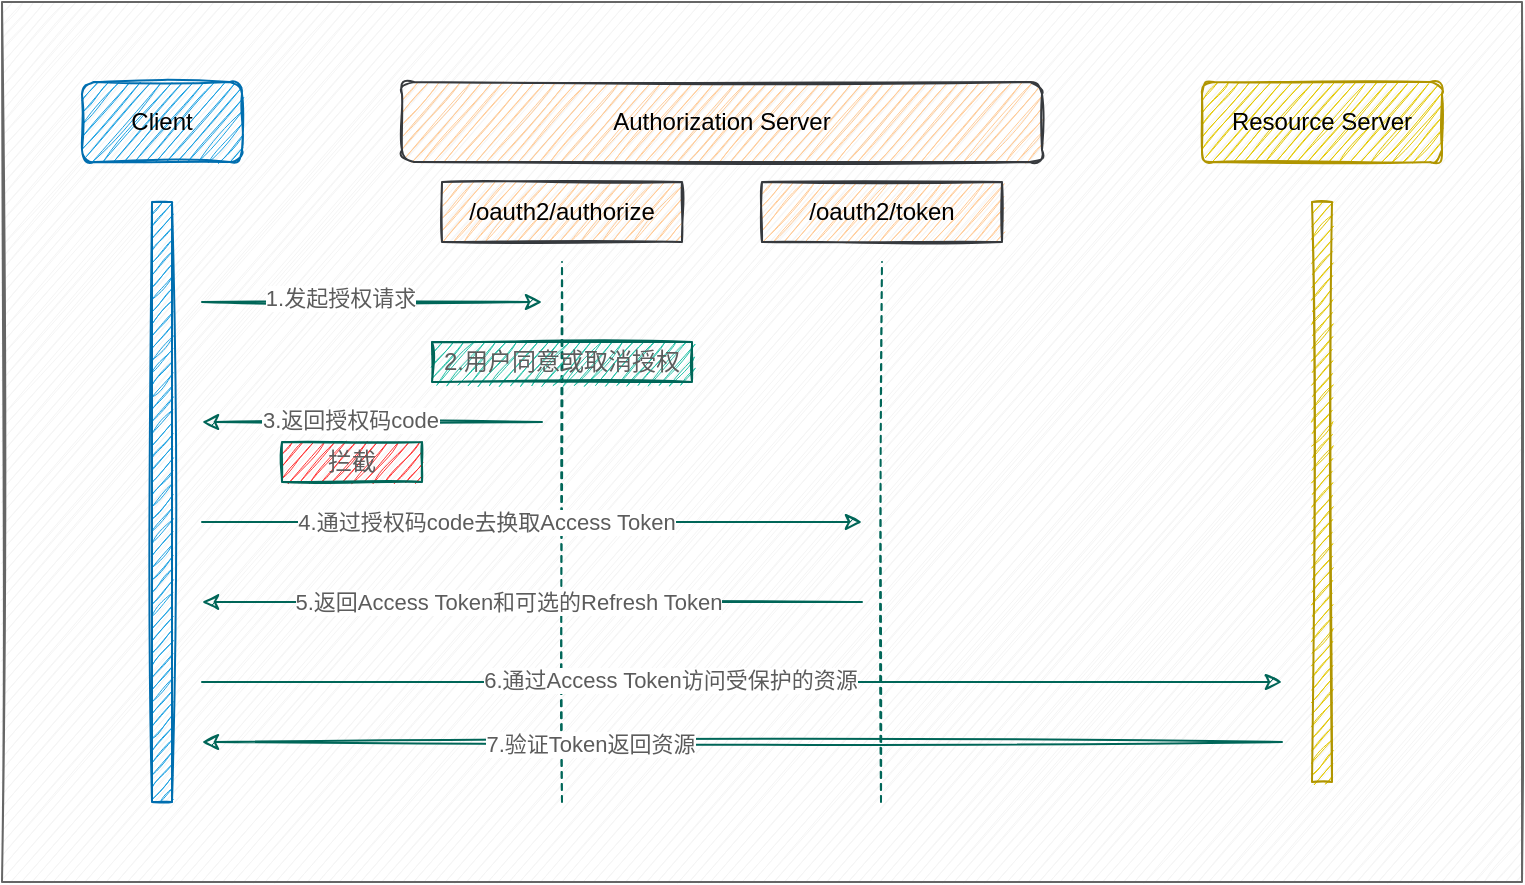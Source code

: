 <mxfile version="16.5.1" type="device"><diagram id="NIgbtNoMAfdOT8ioyGJm" name="第 1 页"><mxGraphModel dx="946" dy="672" grid="1" gridSize="10" guides="1" tooltips="1" connect="1" arrows="1" fold="1" page="1" pageScale="1" pageWidth="827" pageHeight="1169" math="0" shadow="0"><root><mxCell id="0"/><mxCell id="1" parent="0"/><mxCell id="Fv-wx_q3bp_53SGgM8dj-34" value="" style="rounded=0;whiteSpace=wrap;html=1;sketch=1;fillColor=#f5f5f5;strokeColor=#666666;fontColor=#333333;" vertex="1" parent="1"><mxGeometry width="760" height="440" as="geometry"/></mxCell><mxCell id="Fv-wx_q3bp_53SGgM8dj-1" value="Client" style="rounded=1;whiteSpace=wrap;html=1;sketch=1;fillColor=#1ba1e2;strokeColor=#006EAF;fontColor=#000000;" vertex="1" parent="1"><mxGeometry x="40" y="40" width="80" height="40" as="geometry"/></mxCell><mxCell id="Fv-wx_q3bp_53SGgM8dj-2" value="Authorization Server" style="rounded=1;whiteSpace=wrap;html=1;sketch=1;fillColor=#ffcc99;strokeColor=#36393d;" vertex="1" parent="1"><mxGeometry x="200" y="40" width="320" height="40" as="geometry"/></mxCell><mxCell id="Fv-wx_q3bp_53SGgM8dj-3" value="Resource Server" style="rounded=1;whiteSpace=wrap;html=1;sketch=1;fillColor=#e3c800;strokeColor=#B09500;fontColor=#000000;" vertex="1" parent="1"><mxGeometry x="600" y="40" width="120" height="40" as="geometry"/></mxCell><mxCell id="Fv-wx_q3bp_53SGgM8dj-4" value="" style="rounded=0;whiteSpace=wrap;html=1;sketch=1;fillColor=#1ba1e2;strokeColor=#006EAF;fontColor=#000000;" vertex="1" parent="1"><mxGeometry x="75" y="100" width="10" height="300" as="geometry"/></mxCell><mxCell id="Fv-wx_q3bp_53SGgM8dj-5" value="" style="rounded=0;whiteSpace=wrap;html=1;sketch=1;fillColor=#e3c800;strokeColor=#B09500;fontColor=#000000;" vertex="1" parent="1"><mxGeometry x="655" y="100" width="10" height="290" as="geometry"/></mxCell><mxCell id="Fv-wx_q3bp_53SGgM8dj-6" value="/oauth2/authorize" style="rounded=0;whiteSpace=wrap;html=1;sketch=1;fillColor=#ffcc99;strokeColor=#36393d;" vertex="1" parent="1"><mxGeometry x="220" y="90" width="120" height="30" as="geometry"/></mxCell><mxCell id="Fv-wx_q3bp_53SGgM8dj-8" value="/oauth2/token" style="rounded=0;whiteSpace=wrap;html=1;sketch=1;fillColor=#ffcc99;strokeColor=#36393d;" vertex="1" parent="1"><mxGeometry x="380" y="90" width="120" height="30" as="geometry"/></mxCell><mxCell id="Fv-wx_q3bp_53SGgM8dj-13" value="" style="endArrow=none;dashed=1;html=1;rounded=0;sketch=1;strokeColor=#006658;fontColor=#5C5C5C;" edge="1" parent="1"><mxGeometry width="50" height="50" relative="1" as="geometry"><mxPoint x="280" y="400" as="sourcePoint"/><mxPoint x="280" y="130" as="targetPoint"/></mxGeometry></mxCell><mxCell id="Fv-wx_q3bp_53SGgM8dj-14" value="" style="endArrow=none;dashed=1;html=1;rounded=0;sketch=1;strokeColor=#006658;fontColor=#5C5C5C;" edge="1" parent="1"><mxGeometry width="50" height="50" relative="1" as="geometry"><mxPoint x="439.5" y="400" as="sourcePoint"/><mxPoint x="440" y="130" as="targetPoint"/></mxGeometry></mxCell><mxCell id="Fv-wx_q3bp_53SGgM8dj-15" value="" style="endArrow=classic;html=1;rounded=0;sketch=1;strokeColor=#006658;fontColor=#5C5C5C;" edge="1" parent="1"><mxGeometry width="50" height="50" relative="1" as="geometry"><mxPoint x="100" y="150" as="sourcePoint"/><mxPoint x="270" y="150" as="targetPoint"/></mxGeometry></mxCell><mxCell id="Fv-wx_q3bp_53SGgM8dj-16" value="1.发起授权请求" style="edgeLabel;html=1;align=center;verticalAlign=middle;resizable=0;points=[];sketch=1;fontColor=#5C5C5C;" vertex="1" connectable="0" parent="Fv-wx_q3bp_53SGgM8dj-15"><mxGeometry x="-0.188" y="2" relative="1" as="geometry"><mxPoint as="offset"/></mxGeometry></mxCell><mxCell id="Fv-wx_q3bp_53SGgM8dj-17" value="2.用户同意或取消授权" style="rounded=0;whiteSpace=wrap;html=1;sketch=1;fillColor=#21C0A5;strokeColor=#006658;fontColor=#5C5C5C;" vertex="1" parent="1"><mxGeometry x="215" y="170" width="130" height="20" as="geometry"/></mxCell><mxCell id="Fv-wx_q3bp_53SGgM8dj-18" value="" style="endArrow=classic;html=1;rounded=0;sketch=1;strokeColor=#006658;fontColor=#5C5C5C;" edge="1" parent="1"><mxGeometry width="50" height="50" relative="1" as="geometry"><mxPoint x="270" y="210" as="sourcePoint"/><mxPoint x="100" y="210" as="targetPoint"/></mxGeometry></mxCell><mxCell id="Fv-wx_q3bp_53SGgM8dj-19" value="3.返回授权码code" style="edgeLabel;html=1;align=center;verticalAlign=middle;resizable=0;points=[];sketch=1;fontColor=#5C5C5C;" vertex="1" connectable="0" parent="Fv-wx_q3bp_53SGgM8dj-18"><mxGeometry x="0.129" y="-1" relative="1" as="geometry"><mxPoint as="offset"/></mxGeometry></mxCell><mxCell id="Fv-wx_q3bp_53SGgM8dj-21" value="拦截" style="rounded=0;whiteSpace=wrap;html=1;fillColor=#FF3333;strokeColor=#006658;fontColor=#5C5C5C;sketch=1;" vertex="1" parent="1"><mxGeometry x="140" y="220" width="70" height="20" as="geometry"/></mxCell><mxCell id="Fv-wx_q3bp_53SGgM8dj-22" value="" style="endArrow=classic;html=1;rounded=0;sketch=1;strokeColor=#006658;fontColor=#5C5C5C;" edge="1" parent="1"><mxGeometry width="50" height="50" relative="1" as="geometry"><mxPoint x="100" y="260" as="sourcePoint"/><mxPoint x="430" y="260" as="targetPoint"/></mxGeometry></mxCell><mxCell id="Fv-wx_q3bp_53SGgM8dj-24" value="4.通过授权码code去换取Access Token" style="edgeLabel;html=1;align=center;verticalAlign=middle;resizable=0;points=[];sketch=1;fontColor=#5C5C5C;" vertex="1" connectable="0" parent="Fv-wx_q3bp_53SGgM8dj-22"><mxGeometry x="-0.139" relative="1" as="geometry"><mxPoint as="offset"/></mxGeometry></mxCell><mxCell id="Fv-wx_q3bp_53SGgM8dj-25" value="" style="endArrow=classic;html=1;rounded=0;sketch=1;strokeColor=#006658;fontColor=#5C5C5C;" edge="1" parent="1"><mxGeometry width="50" height="50" relative="1" as="geometry"><mxPoint x="430" y="300" as="sourcePoint"/><mxPoint x="100" y="300" as="targetPoint"/></mxGeometry></mxCell><mxCell id="Fv-wx_q3bp_53SGgM8dj-26" value="5.返回Access Token和可选的Refresh Token" style="edgeLabel;html=1;align=center;verticalAlign=middle;resizable=0;points=[];sketch=1;fontColor=#5C5C5C;" vertex="1" connectable="0" parent="Fv-wx_q3bp_53SGgM8dj-25"><mxGeometry x="0.073" relative="1" as="geometry"><mxPoint as="offset"/></mxGeometry></mxCell><mxCell id="Fv-wx_q3bp_53SGgM8dj-30" value="" style="endArrow=classic;html=1;rounded=0;sketch=1;strokeColor=#006658;fontColor=#5C5C5C;" edge="1" parent="1"><mxGeometry width="50" height="50" relative="1" as="geometry"><mxPoint x="100" y="340" as="sourcePoint"/><mxPoint x="640" y="340" as="targetPoint"/></mxGeometry></mxCell><mxCell id="Fv-wx_q3bp_53SGgM8dj-31" value="6.通过Access Token访问受保护的资源" style="edgeLabel;html=1;align=center;verticalAlign=middle;resizable=0;points=[];sketch=1;fontColor=#5C5C5C;" vertex="1" connectable="0" parent="Fv-wx_q3bp_53SGgM8dj-30"><mxGeometry x="-0.133" y="1" relative="1" as="geometry"><mxPoint as="offset"/></mxGeometry></mxCell><mxCell id="Fv-wx_q3bp_53SGgM8dj-32" value="" style="endArrow=classic;html=1;rounded=0;sketch=1;strokeColor=#006658;fontColor=#5C5C5C;" edge="1" parent="1"><mxGeometry width="50" height="50" relative="1" as="geometry"><mxPoint x="640" y="370" as="sourcePoint"/><mxPoint x="100" y="370" as="targetPoint"/></mxGeometry></mxCell><mxCell id="Fv-wx_q3bp_53SGgM8dj-33" value="7.验证Token返回资源" style="edgeLabel;html=1;align=center;verticalAlign=middle;resizable=0;points=[];sketch=1;fontColor=#5C5C5C;" vertex="1" connectable="0" parent="Fv-wx_q3bp_53SGgM8dj-32"><mxGeometry x="0.437" y="1" relative="1" as="geometry"><mxPoint x="42" as="offset"/></mxGeometry></mxCell></root></mxGraphModel></diagram></mxfile>
